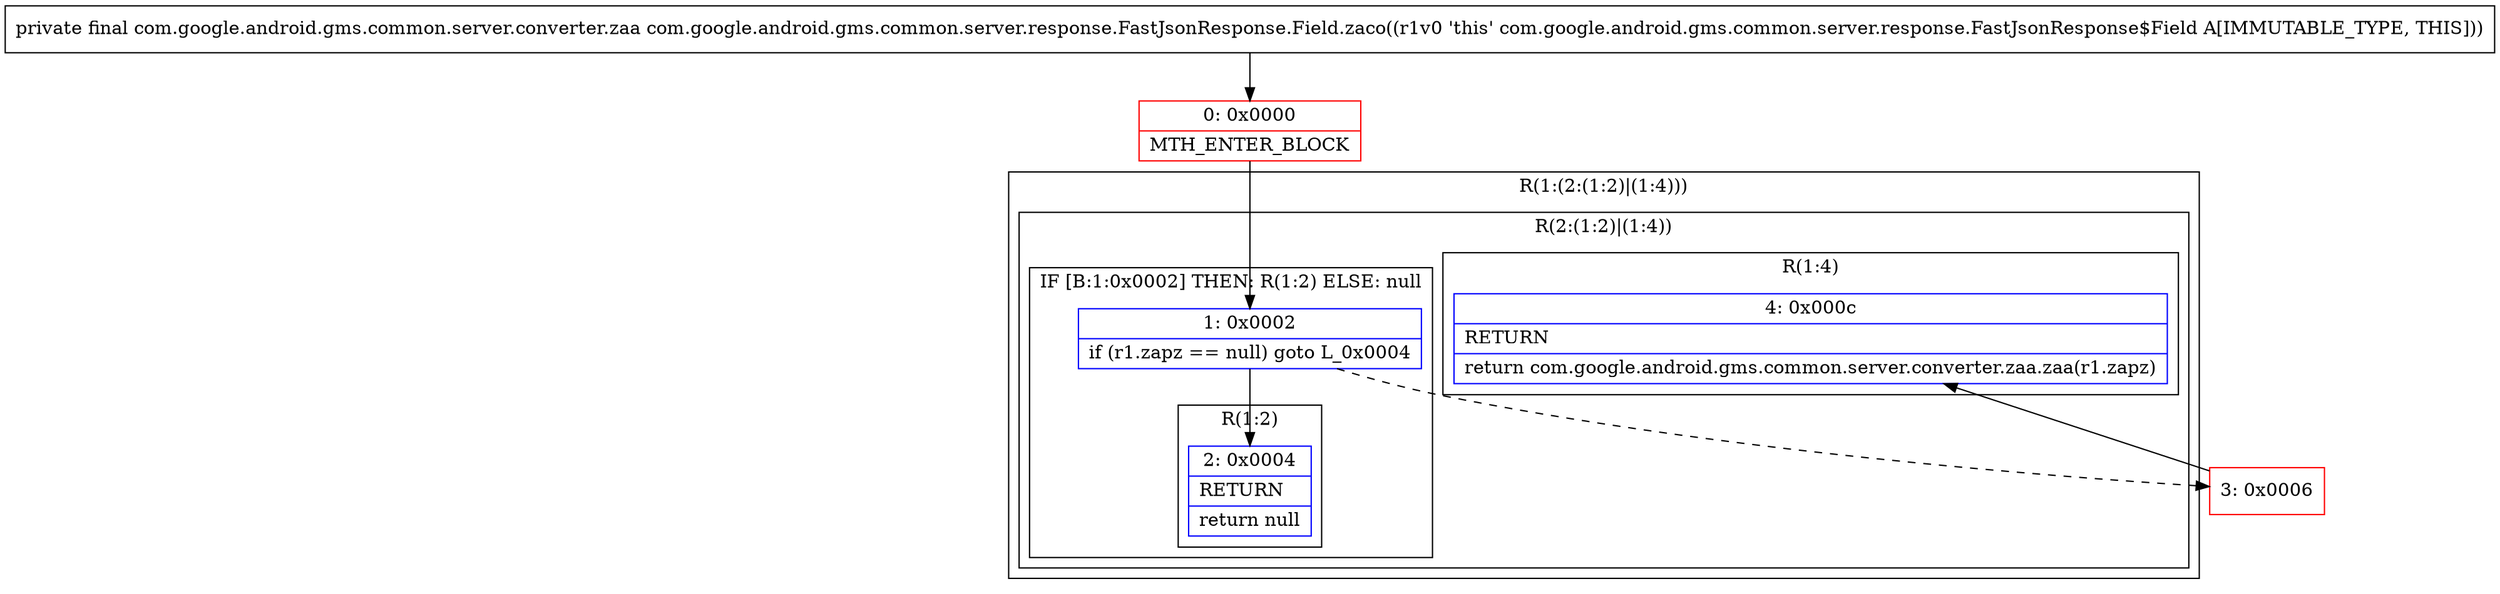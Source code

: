 digraph "CFG forcom.google.android.gms.common.server.response.FastJsonResponse.Field.zaco()Lcom\/google\/android\/gms\/common\/server\/converter\/zaa;" {
subgraph cluster_Region_1879877307 {
label = "R(1:(2:(1:2)|(1:4)))";
node [shape=record,color=blue];
subgraph cluster_Region_220883855 {
label = "R(2:(1:2)|(1:4))";
node [shape=record,color=blue];
subgraph cluster_IfRegion_185044300 {
label = "IF [B:1:0x0002] THEN: R(1:2) ELSE: null";
node [shape=record,color=blue];
Node_1 [shape=record,label="{1\:\ 0x0002|if (r1.zapz == null) goto L_0x0004\l}"];
subgraph cluster_Region_1167725517 {
label = "R(1:2)";
node [shape=record,color=blue];
Node_2 [shape=record,label="{2\:\ 0x0004|RETURN\l|return null\l}"];
}
}
subgraph cluster_Region_1354128571 {
label = "R(1:4)";
node [shape=record,color=blue];
Node_4 [shape=record,label="{4\:\ 0x000c|RETURN\l|return com.google.android.gms.common.server.converter.zaa.zaa(r1.zapz)\l}"];
}
}
}
Node_0 [shape=record,color=red,label="{0\:\ 0x0000|MTH_ENTER_BLOCK\l}"];
Node_3 [shape=record,color=red,label="{3\:\ 0x0006}"];
MethodNode[shape=record,label="{private final com.google.android.gms.common.server.converter.zaa com.google.android.gms.common.server.response.FastJsonResponse.Field.zaco((r1v0 'this' com.google.android.gms.common.server.response.FastJsonResponse$Field A[IMMUTABLE_TYPE, THIS])) }"];
MethodNode -> Node_0;
Node_1 -> Node_2;
Node_1 -> Node_3[style=dashed];
Node_0 -> Node_1;
Node_3 -> Node_4;
}

